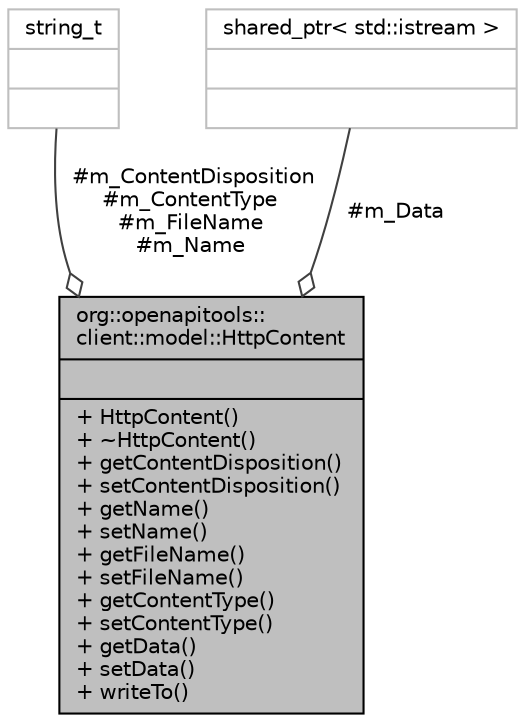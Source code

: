 digraph "org::openapitools::client::model::HttpContent"
{
 // INTERACTIVE_SVG=YES
 // LATEX_PDF_SIZE
  bgcolor="transparent";
  edge [fontname="Helvetica",fontsize="10",labelfontname="Helvetica",labelfontsize="10"];
  node [fontname="Helvetica",fontsize="10",shape=record];
  Node1 [label="{org::openapitools::\lclient::model::HttpContent\n||+ HttpContent()\l+ ~HttpContent()\l+ getContentDisposition()\l+ setContentDisposition()\l+ getName()\l+ setName()\l+ getFileName()\l+ setFileName()\l+ getContentType()\l+ setContentType()\l+ getData()\l+ setData()\l+ writeTo()\l}",height=0.2,width=0.4,color="black", fillcolor="grey75", style="filled", fontcolor="black",tooltip=" "];
  Node2 -> Node1 [color="grey25",fontsize="10",style="solid",label=" #m_ContentDisposition\n#m_ContentType\n#m_FileName\n#m_Name" ,arrowhead="odiamond",fontname="Helvetica"];
  Node2 [label="{string_t\n||}",height=0.2,width=0.4,color="grey75",tooltip=" "];
  Node3 -> Node1 [color="grey25",fontsize="10",style="solid",label=" #m_Data" ,arrowhead="odiamond",fontname="Helvetica"];
  Node3 [label="{shared_ptr\< std::istream \>\n||}",height=0.2,width=0.4,color="grey75",tooltip=" "];
}
